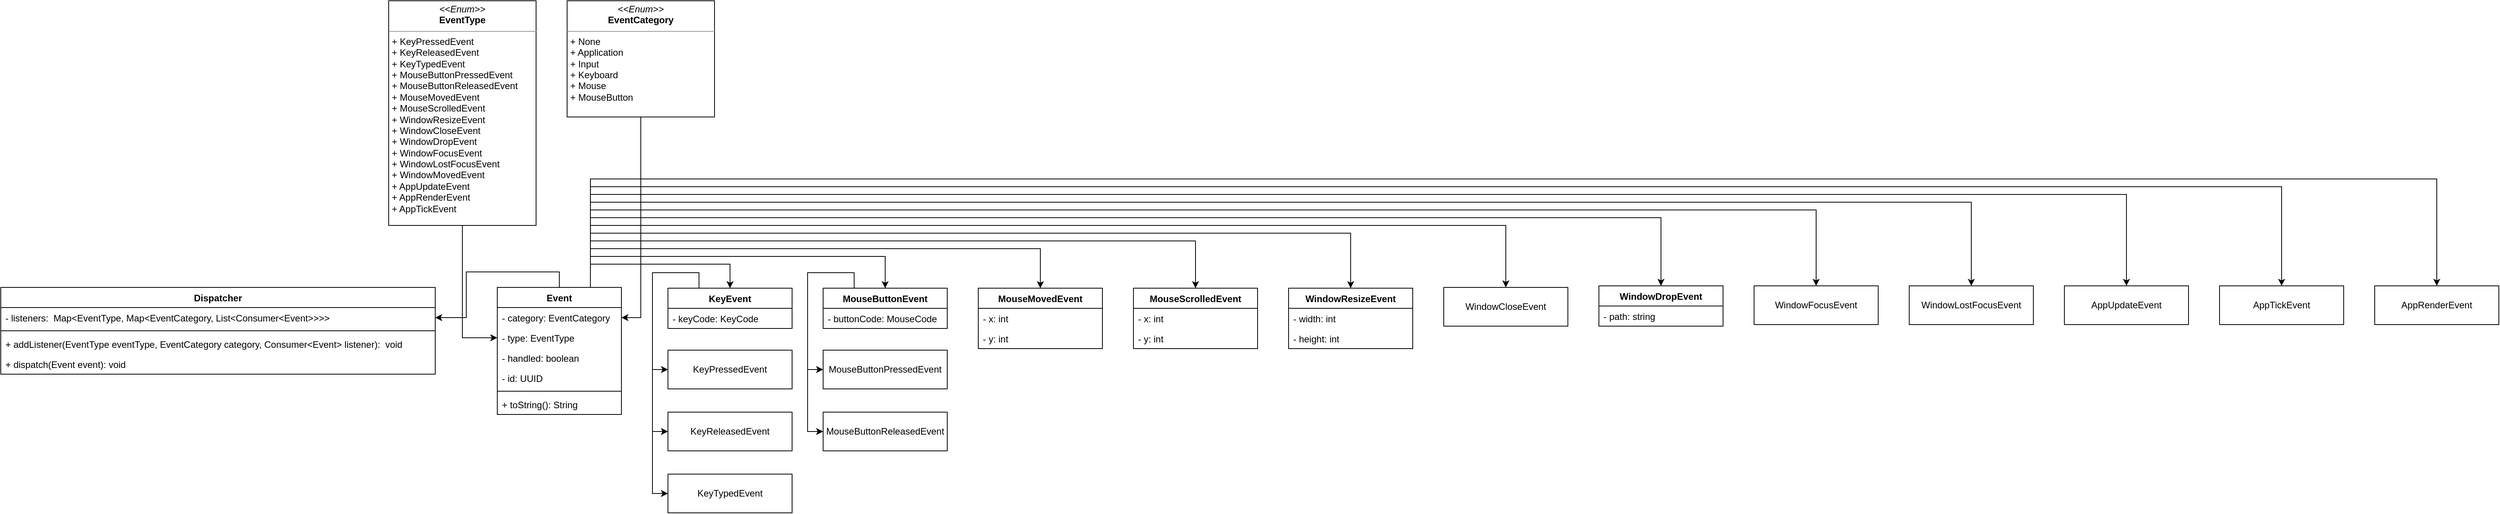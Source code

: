 <mxfile version="22.1.2" type="device">
  <diagram name="Page-1" id="xBY6IuXz5P9b6hBUNgLJ">
    <mxGraphModel dx="3160" dy="5080" grid="1" gridSize="10" guides="1" tooltips="1" connect="1" arrows="1" fold="1" page="1" pageScale="1" pageWidth="850" pageHeight="1100" math="0" shadow="0">
      <root>
        <mxCell id="0" />
        <mxCell id="1" parent="0" />
        <mxCell id="wu2h8seSkJCwCRgyOZjm-6" style="edgeStyle=orthogonalEdgeStyle;rounded=0;orthogonalLoop=1;jettySize=auto;html=1;exitX=0.5;exitY=0;exitDx=0;exitDy=0;entryX=1;entryY=0.5;entryDx=0;entryDy=0;" edge="1" parent="1" source="QIN7DLDA5KX8dcTzZCwB-1" target="QIN7DLDA5KX8dcTzZCwB-8">
          <mxGeometry relative="1" as="geometry" />
        </mxCell>
        <mxCell id="wu2h8seSkJCwCRgyOZjm-14" style="edgeStyle=orthogonalEdgeStyle;rounded=0;orthogonalLoop=1;jettySize=auto;html=1;exitX=0.75;exitY=0;exitDx=0;exitDy=0;entryX=0.5;entryY=0;entryDx=0;entryDy=0;" edge="1" parent="1" source="QIN7DLDA5KX8dcTzZCwB-1" target="wu2h8seSkJCwCRgyOZjm-7">
          <mxGeometry relative="1" as="geometry">
            <Array as="points">
              <mxPoint x="850" y="460" />
              <mxPoint x="1030" y="460" />
            </Array>
          </mxGeometry>
        </mxCell>
        <mxCell id="wu2h8seSkJCwCRgyOZjm-15" style="edgeStyle=orthogonalEdgeStyle;rounded=0;orthogonalLoop=1;jettySize=auto;html=1;exitX=0.75;exitY=0;exitDx=0;exitDy=0;entryX=0.5;entryY=0;entryDx=0;entryDy=0;" edge="1" parent="1" source="QIN7DLDA5KX8dcTzZCwB-1" target="wu2h8seSkJCwCRgyOZjm-11">
          <mxGeometry relative="1" as="geometry">
            <Array as="points">
              <mxPoint x="850" y="450" />
              <mxPoint x="1230" y="450" />
            </Array>
          </mxGeometry>
        </mxCell>
        <mxCell id="wu2h8seSkJCwCRgyOZjm-34" style="edgeStyle=orthogonalEdgeStyle;rounded=0;orthogonalLoop=1;jettySize=auto;html=1;exitX=0.75;exitY=0;exitDx=0;exitDy=0;entryX=0.5;entryY=0;entryDx=0;entryDy=0;" edge="1" parent="1" source="QIN7DLDA5KX8dcTzZCwB-1" target="wu2h8seSkJCwCRgyOZjm-16">
          <mxGeometry relative="1" as="geometry">
            <Array as="points">
              <mxPoint x="850" y="440" />
              <mxPoint x="1430" y="440" />
            </Array>
          </mxGeometry>
        </mxCell>
        <mxCell id="wu2h8seSkJCwCRgyOZjm-35" style="edgeStyle=orthogonalEdgeStyle;rounded=0;orthogonalLoop=1;jettySize=auto;html=1;exitX=0.75;exitY=0;exitDx=0;exitDy=0;entryX=0.5;entryY=0;entryDx=0;entryDy=0;" edge="1" parent="1" source="QIN7DLDA5KX8dcTzZCwB-1" target="wu2h8seSkJCwCRgyOZjm-31">
          <mxGeometry relative="1" as="geometry">
            <Array as="points">
              <mxPoint x="850" y="430" />
              <mxPoint x="1630" y="430" />
            </Array>
          </mxGeometry>
        </mxCell>
        <mxCell id="wu2h8seSkJCwCRgyOZjm-55" style="edgeStyle=orthogonalEdgeStyle;rounded=0;orthogonalLoop=1;jettySize=auto;html=1;exitX=0.75;exitY=0;exitDx=0;exitDy=0;entryX=0.5;entryY=0;entryDx=0;entryDy=0;" edge="1" parent="1" source="QIN7DLDA5KX8dcTzZCwB-1" target="wu2h8seSkJCwCRgyOZjm-36">
          <mxGeometry relative="1" as="geometry">
            <Array as="points">
              <mxPoint x="850" y="420" />
              <mxPoint x="1830" y="420" />
            </Array>
          </mxGeometry>
        </mxCell>
        <mxCell id="wu2h8seSkJCwCRgyOZjm-56" style="edgeStyle=orthogonalEdgeStyle;rounded=0;orthogonalLoop=1;jettySize=auto;html=1;exitX=0.75;exitY=0;exitDx=0;exitDy=0;entryX=0.5;entryY=0;entryDx=0;entryDy=0;" edge="1" parent="1" source="QIN7DLDA5KX8dcTzZCwB-1" target="wu2h8seSkJCwCRgyOZjm-51">
          <mxGeometry relative="1" as="geometry">
            <Array as="points">
              <mxPoint x="850" y="410" />
              <mxPoint x="2030" y="410" />
            </Array>
          </mxGeometry>
        </mxCell>
        <mxCell id="wu2h8seSkJCwCRgyOZjm-57" style="edgeStyle=orthogonalEdgeStyle;rounded=0;orthogonalLoop=1;jettySize=auto;html=1;exitX=0.75;exitY=0;exitDx=0;exitDy=0;entryX=0.5;entryY=0;entryDx=0;entryDy=0;" edge="1" parent="1" source="QIN7DLDA5KX8dcTzZCwB-1" target="wu2h8seSkJCwCRgyOZjm-42">
          <mxGeometry relative="1" as="geometry">
            <Array as="points">
              <mxPoint x="850" y="400" />
              <mxPoint x="2230" y="400" />
            </Array>
          </mxGeometry>
        </mxCell>
        <mxCell id="wu2h8seSkJCwCRgyOZjm-58" style="edgeStyle=orthogonalEdgeStyle;rounded=0;orthogonalLoop=1;jettySize=auto;html=1;exitX=0.75;exitY=0;exitDx=0;exitDy=0;entryX=0.5;entryY=0;entryDx=0;entryDy=0;" edge="1" parent="1" source="QIN7DLDA5KX8dcTzZCwB-1" target="wu2h8seSkJCwCRgyOZjm-53">
          <mxGeometry relative="1" as="geometry">
            <Array as="points">
              <mxPoint x="850" y="390" />
              <mxPoint x="2430" y="390" />
            </Array>
          </mxGeometry>
        </mxCell>
        <mxCell id="wu2h8seSkJCwCRgyOZjm-59" style="edgeStyle=orthogonalEdgeStyle;rounded=0;orthogonalLoop=1;jettySize=auto;html=1;exitX=0.75;exitY=0;exitDx=0;exitDy=0;entryX=0.5;entryY=0;entryDx=0;entryDy=0;" edge="1" parent="1" source="QIN7DLDA5KX8dcTzZCwB-1" target="wu2h8seSkJCwCRgyOZjm-54">
          <mxGeometry relative="1" as="geometry">
            <Array as="points">
              <mxPoint x="850" y="380" />
              <mxPoint x="2630" y="380" />
            </Array>
          </mxGeometry>
        </mxCell>
        <mxCell id="wu2h8seSkJCwCRgyOZjm-63" style="edgeStyle=orthogonalEdgeStyle;rounded=0;orthogonalLoop=1;jettySize=auto;html=1;exitX=0.75;exitY=0;exitDx=0;exitDy=0;entryX=0.5;entryY=0;entryDx=0;entryDy=0;" edge="1" parent="1" source="QIN7DLDA5KX8dcTzZCwB-1" target="wu2h8seSkJCwCRgyOZjm-60">
          <mxGeometry relative="1" as="geometry">
            <Array as="points">
              <mxPoint x="850" y="370" />
              <mxPoint x="2830" y="370" />
            </Array>
          </mxGeometry>
        </mxCell>
        <mxCell id="wu2h8seSkJCwCRgyOZjm-64" style="edgeStyle=orthogonalEdgeStyle;rounded=0;orthogonalLoop=1;jettySize=auto;html=1;exitX=0.75;exitY=0;exitDx=0;exitDy=0;entryX=0.5;entryY=0;entryDx=0;entryDy=0;" edge="1" parent="1" source="QIN7DLDA5KX8dcTzZCwB-1" target="wu2h8seSkJCwCRgyOZjm-61">
          <mxGeometry relative="1" as="geometry">
            <Array as="points">
              <mxPoint x="850" y="360" />
              <mxPoint x="3030" y="360" />
            </Array>
          </mxGeometry>
        </mxCell>
        <mxCell id="wu2h8seSkJCwCRgyOZjm-65" style="edgeStyle=orthogonalEdgeStyle;rounded=0;orthogonalLoop=1;jettySize=auto;html=1;exitX=0.75;exitY=0;exitDx=0;exitDy=0;entryX=0.5;entryY=0;entryDx=0;entryDy=0;" edge="1" parent="1" source="QIN7DLDA5KX8dcTzZCwB-1" target="wu2h8seSkJCwCRgyOZjm-62">
          <mxGeometry relative="1" as="geometry">
            <Array as="points">
              <mxPoint x="850" y="350" />
              <mxPoint x="3230" y="350" />
            </Array>
          </mxGeometry>
        </mxCell>
        <mxCell id="QIN7DLDA5KX8dcTzZCwB-1" value="Event" style="swimlane;fontStyle=1;align=center;verticalAlign=top;childLayout=stackLayout;horizontal=1;startSize=26;horizontalStack=0;resizeParent=1;resizeParentMax=0;resizeLast=0;collapsible=1;marginBottom=0;whiteSpace=wrap;html=1;" parent="1" vertex="1">
          <mxGeometry x="730" y="490" width="160" height="164" as="geometry" />
        </mxCell>
        <mxCell id="QIN7DLDA5KX8dcTzZCwB-2" value="- category: EventCategory" style="text;strokeColor=none;fillColor=none;align=left;verticalAlign=top;spacingLeft=4;spacingRight=4;overflow=hidden;rotatable=0;points=[[0,0.5],[1,0.5]];portConstraint=eastwest;whiteSpace=wrap;html=1;" parent="QIN7DLDA5KX8dcTzZCwB-1" vertex="1">
          <mxGeometry y="26" width="160" height="26" as="geometry" />
        </mxCell>
        <mxCell id="QIN7DLDA5KX8dcTzZCwB-6" value="- type: EventType" style="text;strokeColor=none;fillColor=none;align=left;verticalAlign=top;spacingLeft=4;spacingRight=4;overflow=hidden;rotatable=0;points=[[0,0.5],[1,0.5]];portConstraint=eastwest;whiteSpace=wrap;html=1;" parent="QIN7DLDA5KX8dcTzZCwB-1" vertex="1">
          <mxGeometry y="52" width="160" height="26" as="geometry" />
        </mxCell>
        <mxCell id="QIN7DLDA5KX8dcTzZCwB-5" value="- handled: boolean" style="text;strokeColor=none;fillColor=none;align=left;verticalAlign=top;spacingLeft=4;spacingRight=4;overflow=hidden;rotatable=0;points=[[0,0.5],[1,0.5]];portConstraint=eastwest;whiteSpace=wrap;html=1;" parent="QIN7DLDA5KX8dcTzZCwB-1" vertex="1">
          <mxGeometry y="78" width="160" height="26" as="geometry" />
        </mxCell>
        <mxCell id="wu2h8seSkJCwCRgyOZjm-5" value="- id: UUID" style="text;strokeColor=none;fillColor=none;align=left;verticalAlign=top;spacingLeft=4;spacingRight=4;overflow=hidden;rotatable=0;points=[[0,0.5],[1,0.5]];portConstraint=eastwest;whiteSpace=wrap;html=1;" vertex="1" parent="QIN7DLDA5KX8dcTzZCwB-1">
          <mxGeometry y="104" width="160" height="26" as="geometry" />
        </mxCell>
        <mxCell id="QIN7DLDA5KX8dcTzZCwB-3" value="" style="line;strokeWidth=1;fillColor=none;align=left;verticalAlign=middle;spacingTop=-1;spacingLeft=3;spacingRight=3;rotatable=0;labelPosition=right;points=[];portConstraint=eastwest;strokeColor=inherit;" parent="QIN7DLDA5KX8dcTzZCwB-1" vertex="1">
          <mxGeometry y="130" width="160" height="8" as="geometry" />
        </mxCell>
        <mxCell id="QIN7DLDA5KX8dcTzZCwB-4" value="+ toString(): String" style="text;strokeColor=none;fillColor=none;align=left;verticalAlign=top;spacingLeft=4;spacingRight=4;overflow=hidden;rotatable=0;points=[[0,0.5],[1,0.5]];portConstraint=eastwest;whiteSpace=wrap;html=1;" parent="QIN7DLDA5KX8dcTzZCwB-1" vertex="1">
          <mxGeometry y="138" width="160" height="26" as="geometry" />
        </mxCell>
        <mxCell id="QIN7DLDA5KX8dcTzZCwB-7" value="Dispatcher" style="swimlane;fontStyle=1;align=center;verticalAlign=top;childLayout=stackLayout;horizontal=1;startSize=26;horizontalStack=0;resizeParent=1;resizeParentMax=0;resizeLast=0;collapsible=1;marginBottom=0;whiteSpace=wrap;html=1;" parent="1" vertex="1">
          <mxGeometry x="90" y="490" width="560" height="112" as="geometry" />
        </mxCell>
        <mxCell id="QIN7DLDA5KX8dcTzZCwB-8" value="- listeners:&amp;nbsp; Map&amp;lt;EventType, Map&amp;lt;EventCategory, List&amp;lt;Consumer&amp;lt;Event&amp;gt;&amp;gt;&amp;gt;&amp;gt;" style="text;strokeColor=none;fillColor=none;align=left;verticalAlign=top;spacingLeft=4;spacingRight=4;overflow=hidden;rotatable=0;points=[[0,0.5],[1,0.5]];portConstraint=eastwest;whiteSpace=wrap;html=1;" parent="QIN7DLDA5KX8dcTzZCwB-7" vertex="1">
          <mxGeometry y="26" width="560" height="26" as="geometry" />
        </mxCell>
        <mxCell id="QIN7DLDA5KX8dcTzZCwB-9" value="" style="line;strokeWidth=1;fillColor=none;align=left;verticalAlign=middle;spacingTop=-1;spacingLeft=3;spacingRight=3;rotatable=0;labelPosition=right;points=[];portConstraint=eastwest;strokeColor=inherit;" parent="QIN7DLDA5KX8dcTzZCwB-7" vertex="1">
          <mxGeometry y="52" width="560" height="8" as="geometry" />
        </mxCell>
        <mxCell id="QIN7DLDA5KX8dcTzZCwB-10" value="+ addListener(EventType eventType, EventCategory category, Consumer&amp;lt;Event&amp;gt; listener):&amp;nbsp; void" style="text;strokeColor=none;fillColor=none;align=left;verticalAlign=top;spacingLeft=4;spacingRight=4;overflow=hidden;rotatable=0;points=[[0,0.5],[1,0.5]];portConstraint=eastwest;whiteSpace=wrap;html=1;" parent="QIN7DLDA5KX8dcTzZCwB-7" vertex="1">
          <mxGeometry y="60" width="560" height="26" as="geometry" />
        </mxCell>
        <mxCell id="QIN7DLDA5KX8dcTzZCwB-11" value="+ dispatch(Event event): void" style="text;strokeColor=none;fillColor=none;align=left;verticalAlign=top;spacingLeft=4;spacingRight=4;overflow=hidden;rotatable=0;points=[[0,0.5],[1,0.5]];portConstraint=eastwest;whiteSpace=wrap;html=1;" parent="QIN7DLDA5KX8dcTzZCwB-7" vertex="1">
          <mxGeometry y="86" width="560" height="26" as="geometry" />
        </mxCell>
        <mxCell id="wu2h8seSkJCwCRgyOZjm-2" style="edgeStyle=orthogonalEdgeStyle;rounded=0;orthogonalLoop=1;jettySize=auto;html=1;exitX=0.5;exitY=1;exitDx=0;exitDy=0;entryX=0;entryY=0.5;entryDx=0;entryDy=0;" edge="1" parent="1" source="wu2h8seSkJCwCRgyOZjm-1" target="QIN7DLDA5KX8dcTzZCwB-6">
          <mxGeometry relative="1" as="geometry" />
        </mxCell>
        <mxCell id="wu2h8seSkJCwCRgyOZjm-1" value="&lt;p style=&quot;margin:0px;margin-top:4px;text-align:center;&quot;&gt;&lt;i&gt;&amp;lt;&amp;lt;Enum&amp;gt;&amp;gt;&lt;/i&gt;&lt;br&gt;&lt;b&gt;EventType&lt;/b&gt;&lt;/p&gt;&lt;hr size=&quot;1&quot;&gt;&lt;p style=&quot;margin:0px;margin-left:4px;&quot;&gt;+ KeyPressedEvent&lt;/p&gt;&lt;p style=&quot;margin:0px;margin-left:4px;&quot;&gt;+ KeyReleasedEvent&lt;/p&gt;&lt;p style=&quot;margin:0px;margin-left:4px;&quot;&gt;+ KeyTypedEvent&lt;/p&gt;&lt;p style=&quot;margin:0px;margin-left:4px;&quot;&gt;+ MouseButtonPressedEvent&lt;/p&gt;&lt;p style=&quot;margin:0px;margin-left:4px;&quot;&gt;+ MouseButtonReleasedEvent&lt;/p&gt;&lt;p style=&quot;margin:0px;margin-left:4px;&quot;&gt;+ MouseMovedEvent&lt;/p&gt;&lt;p style=&quot;margin:0px;margin-left:4px;&quot;&gt;+ MouseScrolledEvent&lt;/p&gt;&lt;p style=&quot;margin:0px;margin-left:4px;&quot;&gt;+ WindowResizeEvent&lt;/p&gt;&lt;p style=&quot;margin:0px;margin-left:4px;&quot;&gt;+ WindowCloseEvent&lt;/p&gt;&lt;p style=&quot;margin:0px;margin-left:4px;&quot;&gt;+ WindowDropEvent&lt;/p&gt;&lt;p style=&quot;margin:0px;margin-left:4px;&quot;&gt;+ WindowFocusEvent&lt;/p&gt;&lt;p style=&quot;margin:0px;margin-left:4px;&quot;&gt;+ WindowLostFocusEvent&lt;/p&gt;&lt;p style=&quot;margin:0px;margin-left:4px;&quot;&gt;+ WindowMovedEvent&lt;/p&gt;&lt;p style=&quot;margin:0px;margin-left:4px;&quot;&gt;+ AppUpdateEvent&lt;/p&gt;&lt;p style=&quot;margin:0px;margin-left:4px;&quot;&gt;+ AppRenderEvent&lt;/p&gt;&lt;p style=&quot;margin:0px;margin-left:4px;&quot;&gt;+ AppTickEvent&lt;/p&gt;" style="verticalAlign=top;align=left;overflow=fill;fontSize=12;fontFamily=Helvetica;html=1;whiteSpace=wrap;" vertex="1" parent="1">
          <mxGeometry x="590" y="120" width="190" height="290" as="geometry" />
        </mxCell>
        <mxCell id="wu2h8seSkJCwCRgyOZjm-4" style="edgeStyle=orthogonalEdgeStyle;rounded=0;orthogonalLoop=1;jettySize=auto;html=1;exitX=0.5;exitY=1;exitDx=0;exitDy=0;entryX=1;entryY=0.5;entryDx=0;entryDy=0;" edge="1" parent="1" source="wu2h8seSkJCwCRgyOZjm-3" target="QIN7DLDA5KX8dcTzZCwB-2">
          <mxGeometry relative="1" as="geometry" />
        </mxCell>
        <mxCell id="wu2h8seSkJCwCRgyOZjm-3" value="&lt;p style=&quot;margin:0px;margin-top:4px;text-align:center;&quot;&gt;&lt;i&gt;&amp;lt;&amp;lt;Enum&amp;gt;&amp;gt;&lt;/i&gt;&lt;br&gt;&lt;b&gt;EventCategory&lt;/b&gt;&lt;/p&gt;&lt;hr size=&quot;1&quot;&gt;&lt;p style=&quot;margin:0px;margin-left:4px;&quot;&gt;+ None&lt;/p&gt;&lt;p style=&quot;margin:0px;margin-left:4px;&quot;&gt;+ Application&lt;/p&gt;&lt;p style=&quot;margin:0px;margin-left:4px;&quot;&gt;+ Input&lt;/p&gt;&lt;p style=&quot;margin:0px;margin-left:4px;&quot;&gt;+ Keyboard&lt;/p&gt;&lt;p style=&quot;margin:0px;margin-left:4px;&quot;&gt;+ Mouse&lt;/p&gt;&lt;p style=&quot;margin:0px;margin-left:4px;&quot;&gt;+ MouseButton&lt;/p&gt;" style="verticalAlign=top;align=left;overflow=fill;fontSize=12;fontFamily=Helvetica;html=1;whiteSpace=wrap;" vertex="1" parent="1">
          <mxGeometry x="820" y="120" width="190" height="150" as="geometry" />
        </mxCell>
        <mxCell id="wu2h8seSkJCwCRgyOZjm-21" style="edgeStyle=orthogonalEdgeStyle;rounded=0;orthogonalLoop=1;jettySize=auto;html=1;exitX=0.25;exitY=0;exitDx=0;exitDy=0;entryX=0;entryY=0.5;entryDx=0;entryDy=0;" edge="1" parent="1" source="wu2h8seSkJCwCRgyOZjm-7" target="wu2h8seSkJCwCRgyOZjm-20">
          <mxGeometry relative="1" as="geometry">
            <Array as="points">
              <mxPoint x="990" y="471" />
              <mxPoint x="930" y="471" />
              <mxPoint x="930" y="596" />
            </Array>
          </mxGeometry>
        </mxCell>
        <mxCell id="wu2h8seSkJCwCRgyOZjm-23" style="edgeStyle=orthogonalEdgeStyle;rounded=0;orthogonalLoop=1;jettySize=auto;html=1;exitX=0.25;exitY=0;exitDx=0;exitDy=0;entryX=0;entryY=0.5;entryDx=0;entryDy=0;" edge="1" parent="1" source="wu2h8seSkJCwCRgyOZjm-7" target="wu2h8seSkJCwCRgyOZjm-22">
          <mxGeometry relative="1" as="geometry">
            <Array as="points">
              <mxPoint x="990" y="471" />
              <mxPoint x="930" y="471" />
              <mxPoint x="930" y="676" />
            </Array>
          </mxGeometry>
        </mxCell>
        <mxCell id="wu2h8seSkJCwCRgyOZjm-25" style="edgeStyle=orthogonalEdgeStyle;rounded=0;orthogonalLoop=1;jettySize=auto;html=1;exitX=0.25;exitY=0;exitDx=0;exitDy=0;entryX=0;entryY=0.5;entryDx=0;entryDy=0;" edge="1" parent="1" source="wu2h8seSkJCwCRgyOZjm-7" target="wu2h8seSkJCwCRgyOZjm-24">
          <mxGeometry relative="1" as="geometry">
            <Array as="points">
              <mxPoint x="990" y="471" />
              <mxPoint x="930" y="471" />
              <mxPoint x="930" y="756" />
            </Array>
          </mxGeometry>
        </mxCell>
        <mxCell id="wu2h8seSkJCwCRgyOZjm-7" value="KeyEvent" style="swimlane;fontStyle=1;align=center;verticalAlign=top;childLayout=stackLayout;horizontal=1;startSize=26;horizontalStack=0;resizeParent=1;resizeParentMax=0;resizeLast=0;collapsible=1;marginBottom=0;whiteSpace=wrap;html=1;" vertex="1" parent="1">
          <mxGeometry x="950" y="491" width="160" height="52" as="geometry" />
        </mxCell>
        <mxCell id="wu2h8seSkJCwCRgyOZjm-8" value="- keyCode: KeyCode" style="text;strokeColor=none;fillColor=none;align=left;verticalAlign=top;spacingLeft=4;spacingRight=4;overflow=hidden;rotatable=0;points=[[0,0.5],[1,0.5]];portConstraint=eastwest;whiteSpace=wrap;html=1;" vertex="1" parent="wu2h8seSkJCwCRgyOZjm-7">
          <mxGeometry y="26" width="160" height="26" as="geometry" />
        </mxCell>
        <mxCell id="wu2h8seSkJCwCRgyOZjm-28" style="edgeStyle=orthogonalEdgeStyle;rounded=0;orthogonalLoop=1;jettySize=auto;html=1;exitX=0.25;exitY=0;exitDx=0;exitDy=0;entryX=0;entryY=0.5;entryDx=0;entryDy=0;" edge="1" parent="1" source="wu2h8seSkJCwCRgyOZjm-11" target="wu2h8seSkJCwCRgyOZjm-26">
          <mxGeometry relative="1" as="geometry">
            <Array as="points">
              <mxPoint x="1190" y="471" />
              <mxPoint x="1130" y="471" />
              <mxPoint x="1130" y="596" />
            </Array>
          </mxGeometry>
        </mxCell>
        <mxCell id="wu2h8seSkJCwCRgyOZjm-29" style="edgeStyle=orthogonalEdgeStyle;rounded=0;orthogonalLoop=1;jettySize=auto;html=1;exitX=0.25;exitY=0;exitDx=0;exitDy=0;entryX=0;entryY=0.5;entryDx=0;entryDy=0;" edge="1" parent="1" source="wu2h8seSkJCwCRgyOZjm-11" target="wu2h8seSkJCwCRgyOZjm-27">
          <mxGeometry relative="1" as="geometry">
            <Array as="points">
              <mxPoint x="1190" y="471" />
              <mxPoint x="1130" y="471" />
              <mxPoint x="1130" y="676" />
            </Array>
          </mxGeometry>
        </mxCell>
        <mxCell id="wu2h8seSkJCwCRgyOZjm-11" value="MouseButtonEvent" style="swimlane;fontStyle=1;align=center;verticalAlign=top;childLayout=stackLayout;horizontal=1;startSize=26;horizontalStack=0;resizeParent=1;resizeParentMax=0;resizeLast=0;collapsible=1;marginBottom=0;whiteSpace=wrap;html=1;" vertex="1" parent="1">
          <mxGeometry x="1150" y="491" width="160" height="52" as="geometry" />
        </mxCell>
        <mxCell id="wu2h8seSkJCwCRgyOZjm-12" value="- buttonCode: MouseCode" style="text;strokeColor=none;fillColor=none;align=left;verticalAlign=top;spacingLeft=4;spacingRight=4;overflow=hidden;rotatable=0;points=[[0,0.5],[1,0.5]];portConstraint=eastwest;whiteSpace=wrap;html=1;" vertex="1" parent="wu2h8seSkJCwCRgyOZjm-11">
          <mxGeometry y="26" width="160" height="26" as="geometry" />
        </mxCell>
        <mxCell id="wu2h8seSkJCwCRgyOZjm-16" value="MouseMovedEvent" style="swimlane;fontStyle=1;align=center;verticalAlign=top;childLayout=stackLayout;horizontal=1;startSize=26;horizontalStack=0;resizeParent=1;resizeParentMax=0;resizeLast=0;collapsible=1;marginBottom=0;whiteSpace=wrap;html=1;" vertex="1" parent="1">
          <mxGeometry x="1350" y="491" width="160" height="78" as="geometry" />
        </mxCell>
        <mxCell id="wu2h8seSkJCwCRgyOZjm-17" value="- x: int" style="text;strokeColor=none;fillColor=none;align=left;verticalAlign=top;spacingLeft=4;spacingRight=4;overflow=hidden;rotatable=0;points=[[0,0.5],[1,0.5]];portConstraint=eastwest;whiteSpace=wrap;html=1;" vertex="1" parent="wu2h8seSkJCwCRgyOZjm-16">
          <mxGeometry y="26" width="160" height="26" as="geometry" />
        </mxCell>
        <mxCell id="wu2h8seSkJCwCRgyOZjm-30" value="- y: int" style="text;strokeColor=none;fillColor=none;align=left;verticalAlign=top;spacingLeft=4;spacingRight=4;overflow=hidden;rotatable=0;points=[[0,0.5],[1,0.5]];portConstraint=eastwest;whiteSpace=wrap;html=1;" vertex="1" parent="wu2h8seSkJCwCRgyOZjm-16">
          <mxGeometry y="52" width="160" height="26" as="geometry" />
        </mxCell>
        <mxCell id="wu2h8seSkJCwCRgyOZjm-20" value="KeyPressedEvent" style="html=1;whiteSpace=wrap;" vertex="1" parent="1">
          <mxGeometry x="950" y="571" width="160" height="50" as="geometry" />
        </mxCell>
        <mxCell id="wu2h8seSkJCwCRgyOZjm-22" value="KeyReleasedEvent" style="html=1;whiteSpace=wrap;" vertex="1" parent="1">
          <mxGeometry x="950" y="651" width="160" height="50" as="geometry" />
        </mxCell>
        <mxCell id="wu2h8seSkJCwCRgyOZjm-24" value="KeyTypedEvent" style="html=1;whiteSpace=wrap;" vertex="1" parent="1">
          <mxGeometry x="950" y="731" width="160" height="50" as="geometry" />
        </mxCell>
        <mxCell id="wu2h8seSkJCwCRgyOZjm-26" value="MouseButtonPressedEvent" style="html=1;whiteSpace=wrap;" vertex="1" parent="1">
          <mxGeometry x="1150" y="571" width="160" height="50" as="geometry" />
        </mxCell>
        <mxCell id="wu2h8seSkJCwCRgyOZjm-27" value="MouseButtonReleasedEvent" style="html=1;whiteSpace=wrap;" vertex="1" parent="1">
          <mxGeometry x="1150" y="651" width="160" height="50" as="geometry" />
        </mxCell>
        <mxCell id="wu2h8seSkJCwCRgyOZjm-31" value="MouseScrolledEvent" style="swimlane;fontStyle=1;align=center;verticalAlign=top;childLayout=stackLayout;horizontal=1;startSize=26;horizontalStack=0;resizeParent=1;resizeParentMax=0;resizeLast=0;collapsible=1;marginBottom=0;whiteSpace=wrap;html=1;" vertex="1" parent="1">
          <mxGeometry x="1550" y="491" width="160" height="78" as="geometry" />
        </mxCell>
        <mxCell id="wu2h8seSkJCwCRgyOZjm-32" value="- x: int" style="text;strokeColor=none;fillColor=none;align=left;verticalAlign=top;spacingLeft=4;spacingRight=4;overflow=hidden;rotatable=0;points=[[0,0.5],[1,0.5]];portConstraint=eastwest;whiteSpace=wrap;html=1;" vertex="1" parent="wu2h8seSkJCwCRgyOZjm-31">
          <mxGeometry y="26" width="160" height="26" as="geometry" />
        </mxCell>
        <mxCell id="wu2h8seSkJCwCRgyOZjm-33" value="- y: int" style="text;strokeColor=none;fillColor=none;align=left;verticalAlign=top;spacingLeft=4;spacingRight=4;overflow=hidden;rotatable=0;points=[[0,0.5],[1,0.5]];portConstraint=eastwest;whiteSpace=wrap;html=1;" vertex="1" parent="wu2h8seSkJCwCRgyOZjm-31">
          <mxGeometry y="52" width="160" height="26" as="geometry" />
        </mxCell>
        <mxCell id="wu2h8seSkJCwCRgyOZjm-36" value="WindowResizeEvent" style="swimlane;fontStyle=1;align=center;verticalAlign=top;childLayout=stackLayout;horizontal=1;startSize=26;horizontalStack=0;resizeParent=1;resizeParentMax=0;resizeLast=0;collapsible=1;marginBottom=0;whiteSpace=wrap;html=1;" vertex="1" parent="1">
          <mxGeometry x="1750" y="491" width="160" height="78" as="geometry" />
        </mxCell>
        <mxCell id="wu2h8seSkJCwCRgyOZjm-37" value="- width: int" style="text;strokeColor=none;fillColor=none;align=left;verticalAlign=top;spacingLeft=4;spacingRight=4;overflow=hidden;rotatable=0;points=[[0,0.5],[1,0.5]];portConstraint=eastwest;whiteSpace=wrap;html=1;" vertex="1" parent="wu2h8seSkJCwCRgyOZjm-36">
          <mxGeometry y="26" width="160" height="26" as="geometry" />
        </mxCell>
        <mxCell id="wu2h8seSkJCwCRgyOZjm-38" value="- height: int" style="text;strokeColor=none;fillColor=none;align=left;verticalAlign=top;spacingLeft=4;spacingRight=4;overflow=hidden;rotatable=0;points=[[0,0.5],[1,0.5]];portConstraint=eastwest;whiteSpace=wrap;html=1;" vertex="1" parent="wu2h8seSkJCwCRgyOZjm-36">
          <mxGeometry y="52" width="160" height="26" as="geometry" />
        </mxCell>
        <mxCell id="wu2h8seSkJCwCRgyOZjm-42" value="WindowDropEvent" style="swimlane;fontStyle=1;align=center;verticalAlign=top;childLayout=stackLayout;horizontal=1;startSize=26;horizontalStack=0;resizeParent=1;resizeParentMax=0;resizeLast=0;collapsible=1;marginBottom=0;whiteSpace=wrap;html=1;" vertex="1" parent="1">
          <mxGeometry x="2150" y="488" width="160" height="52" as="geometry" />
        </mxCell>
        <mxCell id="wu2h8seSkJCwCRgyOZjm-43" value="- path: string" style="text;strokeColor=none;fillColor=none;align=left;verticalAlign=top;spacingLeft=4;spacingRight=4;overflow=hidden;rotatable=0;points=[[0,0.5],[1,0.5]];portConstraint=eastwest;whiteSpace=wrap;html=1;" vertex="1" parent="wu2h8seSkJCwCRgyOZjm-42">
          <mxGeometry y="26" width="160" height="26" as="geometry" />
        </mxCell>
        <mxCell id="wu2h8seSkJCwCRgyOZjm-51" value="WindowCloseEvent" style="html=1;whiteSpace=wrap;" vertex="1" parent="1">
          <mxGeometry x="1950" y="490" width="160" height="50" as="geometry" />
        </mxCell>
        <mxCell id="wu2h8seSkJCwCRgyOZjm-53" value="WindowFocusEvent" style="html=1;whiteSpace=wrap;" vertex="1" parent="1">
          <mxGeometry x="2350" y="488" width="160" height="50" as="geometry" />
        </mxCell>
        <mxCell id="wu2h8seSkJCwCRgyOZjm-54" value="WindowLostFocusEvent" style="html=1;whiteSpace=wrap;" vertex="1" parent="1">
          <mxGeometry x="2550" y="488" width="160" height="50" as="geometry" />
        </mxCell>
        <mxCell id="wu2h8seSkJCwCRgyOZjm-60" value="AppUpdateEvent" style="html=1;whiteSpace=wrap;" vertex="1" parent="1">
          <mxGeometry x="2750" y="488" width="160" height="50" as="geometry" />
        </mxCell>
        <mxCell id="wu2h8seSkJCwCRgyOZjm-61" value="AppTickEvent" style="html=1;whiteSpace=wrap;" vertex="1" parent="1">
          <mxGeometry x="2950" y="488" width="160" height="50" as="geometry" />
        </mxCell>
        <mxCell id="wu2h8seSkJCwCRgyOZjm-62" value="AppRenderEvent" style="html=1;whiteSpace=wrap;" vertex="1" parent="1">
          <mxGeometry x="3150" y="488" width="160" height="50" as="geometry" />
        </mxCell>
      </root>
    </mxGraphModel>
  </diagram>
</mxfile>
